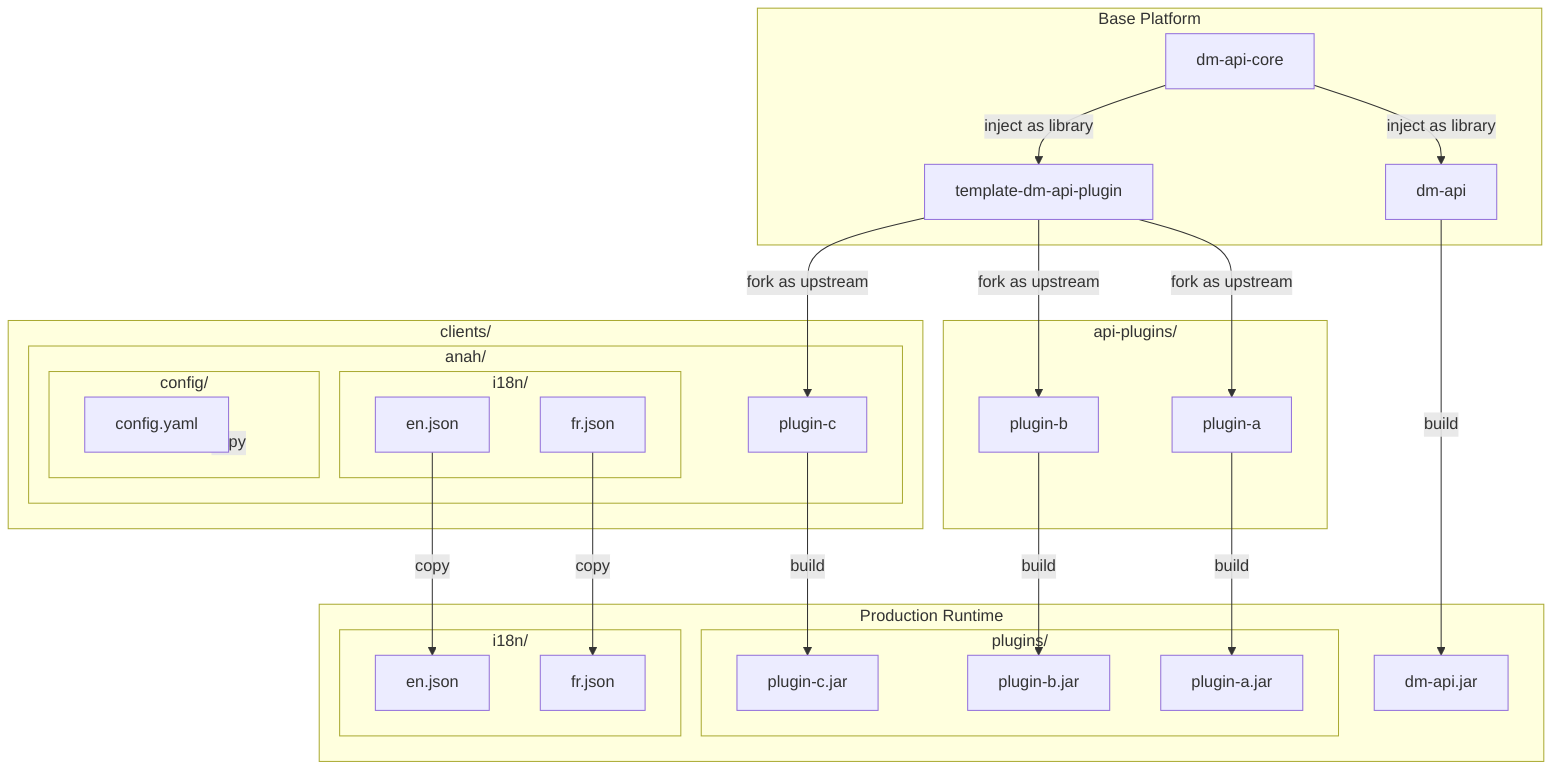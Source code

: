 graph TD

%% Group 1: Base Platform
    subgraph Base Platform
        core[dm-api-core]
        api[dm-api]
        template[template-dm-api-plugin]
    end

%% Group 2: Base Plugins
    subgraph api-plugins["api-plugins/"]
        pluginA[plugin-a]
        pluginB[plugin-b]
    end

%% Group 3: Clients
    subgraph clients["clients/"]
        subgraph anah["anah/"]
            pluginC[plugin-c]
            config[config.yaml]

            subgraph i18n1["i18n/"]
                en1[en.json]
                fr1[fr.json]
            end
        end
    end

%% Group 4: Production Runtime
    subgraph Production Runtime
        dmapiJar[dm-api.jar]

        subgraph plugins["plugins/"]
            pluginJarA[plugin-a.jar]
            pluginJarB[plugin-b.jar]
            pluginJarC[plugin-c.jar]
        end

        subgraph config["config/"]
            configFile[config.yaml]
        end

        subgraph i18n/
            en[en.json]
            fr[fr.json]
        end
    end

%% Links - Library injections
    core -- " inject as library " --> api
    core -- " inject as library " --> template
%% Links - Forks from template
    template -- " fork as upstream " --> pluginA
    template -- " fork as upstream " --> pluginB
    template -- " fork as upstream " --> pluginC
%% Links - Build output
    api -- " build " --> dmapiJar
    pluginA -- " build " --> pluginJarA
    pluginB -- " build " --> pluginJarB
    pluginC -- " build " --> pluginJarC
    config -- " copy " --> configFile
    en1 -- " copy " --> en
    fr1 -- " copy " --> fr
